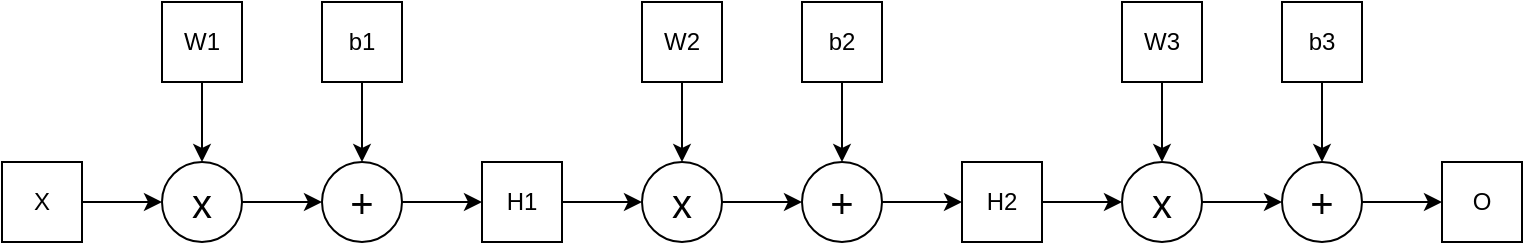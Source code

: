 <mxfile version="24.2.1" type="github">
  <diagram name="페이지-1" id="AXwUxG8W-QxNa709nkWl">
    <mxGraphModel dx="794" dy="1106" grid="1" gridSize="10" guides="1" tooltips="1" connect="1" arrows="1" fold="1" page="1" pageScale="1" pageWidth="827" pageHeight="1169" math="0" shadow="0">
      <root>
        <mxCell id="0" />
        <mxCell id="1" parent="0" />
        <mxCell id="A38lXhyi-89DG1_lJA2H-8" style="edgeStyle=orthogonalEdgeStyle;rounded=0;orthogonalLoop=1;jettySize=auto;html=1;" parent="1" source="A38lXhyi-89DG1_lJA2H-1" target="A38lXhyi-89DG1_lJA2H-4" edge="1">
          <mxGeometry relative="1" as="geometry" />
        </mxCell>
        <mxCell id="A38lXhyi-89DG1_lJA2H-1" value="X" style="whiteSpace=wrap;html=1;aspect=fixed;" parent="1" vertex="1">
          <mxGeometry y="300" width="40" height="40" as="geometry" />
        </mxCell>
        <mxCell id="A38lXhyi-89DG1_lJA2H-13" style="edgeStyle=orthogonalEdgeStyle;rounded=0;orthogonalLoop=1;jettySize=auto;html=1;entryX=0;entryY=0.5;entryDx=0;entryDy=0;" parent="1" source="A38lXhyi-89DG1_lJA2H-4" target="A38lXhyi-89DG1_lJA2H-12" edge="1">
          <mxGeometry relative="1" as="geometry" />
        </mxCell>
        <mxCell id="A38lXhyi-89DG1_lJA2H-4" value="x" style="ellipse;whiteSpace=wrap;html=1;aspect=fixed;fontSize=20;" parent="1" vertex="1">
          <mxGeometry x="80" y="300" width="40" height="40" as="geometry" />
        </mxCell>
        <mxCell id="A38lXhyi-89DG1_lJA2H-7" style="edgeStyle=orthogonalEdgeStyle;rounded=0;orthogonalLoop=1;jettySize=auto;html=1;" parent="1" source="A38lXhyi-89DG1_lJA2H-5" target="A38lXhyi-89DG1_lJA2H-4" edge="1">
          <mxGeometry relative="1" as="geometry" />
        </mxCell>
        <mxCell id="A38lXhyi-89DG1_lJA2H-5" value="W1" style="whiteSpace=wrap;html=1;aspect=fixed;" parent="1" vertex="1">
          <mxGeometry x="80" y="220" width="40" height="40" as="geometry" />
        </mxCell>
        <mxCell id="A38lXhyi-89DG1_lJA2H-14" style="edgeStyle=orthogonalEdgeStyle;rounded=0;orthogonalLoop=1;jettySize=auto;html=1;" parent="1" source="A38lXhyi-89DG1_lJA2H-10" target="A38lXhyi-89DG1_lJA2H-12" edge="1">
          <mxGeometry relative="1" as="geometry" />
        </mxCell>
        <mxCell id="A38lXhyi-89DG1_lJA2H-10" value="b1" style="whiteSpace=wrap;html=1;aspect=fixed;" parent="1" vertex="1">
          <mxGeometry x="160" y="220" width="40" height="40" as="geometry" />
        </mxCell>
        <mxCell id="A38lXhyi-89DG1_lJA2H-17" style="edgeStyle=orthogonalEdgeStyle;rounded=0;orthogonalLoop=1;jettySize=auto;html=1;" parent="1" source="A38lXhyi-89DG1_lJA2H-12" target="A38lXhyi-89DG1_lJA2H-15" edge="1">
          <mxGeometry relative="1" as="geometry" />
        </mxCell>
        <mxCell id="A38lXhyi-89DG1_lJA2H-12" value="+" style="ellipse;whiteSpace=wrap;html=1;aspect=fixed;fontSize=20;" parent="1" vertex="1">
          <mxGeometry x="160" y="300" width="40" height="40" as="geometry" />
        </mxCell>
        <mxCell id="A38lXhyi-89DG1_lJA2H-30" style="edgeStyle=orthogonalEdgeStyle;rounded=0;orthogonalLoop=1;jettySize=auto;html=1;entryX=0;entryY=0.5;entryDx=0;entryDy=0;" parent="1" source="A38lXhyi-89DG1_lJA2H-15" target="A38lXhyi-89DG1_lJA2H-19" edge="1">
          <mxGeometry relative="1" as="geometry" />
        </mxCell>
        <mxCell id="A38lXhyi-89DG1_lJA2H-15" value="H1" style="whiteSpace=wrap;html=1;aspect=fixed;" parent="1" vertex="1">
          <mxGeometry x="240" y="300" width="40" height="40" as="geometry" />
        </mxCell>
        <mxCell id="A38lXhyi-89DG1_lJA2H-18" style="edgeStyle=orthogonalEdgeStyle;rounded=0;orthogonalLoop=1;jettySize=auto;html=1;entryX=0;entryY=0.5;entryDx=0;entryDy=0;" parent="1" source="A38lXhyi-89DG1_lJA2H-19" target="A38lXhyi-89DG1_lJA2H-27" edge="1">
          <mxGeometry relative="1" as="geometry" />
        </mxCell>
        <mxCell id="A38lXhyi-89DG1_lJA2H-19" value="x" style="ellipse;whiteSpace=wrap;html=1;aspect=fixed;fontSize=20;" parent="1" vertex="1">
          <mxGeometry x="320" y="300" width="40" height="40" as="geometry" />
        </mxCell>
        <mxCell id="A38lXhyi-89DG1_lJA2H-20" style="edgeStyle=orthogonalEdgeStyle;rounded=0;orthogonalLoop=1;jettySize=auto;html=1;" parent="1" source="A38lXhyi-89DG1_lJA2H-21" target="A38lXhyi-89DG1_lJA2H-19" edge="1">
          <mxGeometry relative="1" as="geometry" />
        </mxCell>
        <mxCell id="A38lXhyi-89DG1_lJA2H-21" value="W2" style="whiteSpace=wrap;html=1;aspect=fixed;" parent="1" vertex="1">
          <mxGeometry x="320" y="220" width="40" height="40" as="geometry" />
        </mxCell>
        <mxCell id="A38lXhyi-89DG1_lJA2H-23" style="edgeStyle=orthogonalEdgeStyle;rounded=0;orthogonalLoop=1;jettySize=auto;html=1;" parent="1" source="A38lXhyi-89DG1_lJA2H-24" target="A38lXhyi-89DG1_lJA2H-27" edge="1">
          <mxGeometry relative="1" as="geometry" />
        </mxCell>
        <mxCell id="A38lXhyi-89DG1_lJA2H-24" value="b2" style="whiteSpace=wrap;html=1;aspect=fixed;" parent="1" vertex="1">
          <mxGeometry x="400" y="220" width="40" height="40" as="geometry" />
        </mxCell>
        <mxCell id="A38lXhyi-89DG1_lJA2H-26" style="edgeStyle=orthogonalEdgeStyle;rounded=0;orthogonalLoop=1;jettySize=auto;html=1;" parent="1" source="A38lXhyi-89DG1_lJA2H-27" target="A38lXhyi-89DG1_lJA2H-28" edge="1">
          <mxGeometry relative="1" as="geometry" />
        </mxCell>
        <mxCell id="A38lXhyi-89DG1_lJA2H-27" value="+" style="ellipse;whiteSpace=wrap;html=1;aspect=fixed;fontSize=20;" parent="1" vertex="1">
          <mxGeometry x="400" y="300" width="40" height="40" as="geometry" />
        </mxCell>
        <mxCell id="A38lXhyi-89DG1_lJA2H-45" style="edgeStyle=orthogonalEdgeStyle;rounded=0;orthogonalLoop=1;jettySize=auto;html=1;exitX=1;exitY=0.5;exitDx=0;exitDy=0;" parent="1" source="A38lXhyi-89DG1_lJA2H-28" target="A38lXhyi-89DG1_lJA2H-32" edge="1">
          <mxGeometry relative="1" as="geometry" />
        </mxCell>
        <mxCell id="A38lXhyi-89DG1_lJA2H-28" value="H2" style="whiteSpace=wrap;html=1;aspect=fixed;" parent="1" vertex="1">
          <mxGeometry x="480" y="300" width="40" height="40" as="geometry" />
        </mxCell>
        <mxCell id="A38lXhyi-89DG1_lJA2H-31" style="edgeStyle=orthogonalEdgeStyle;rounded=0;orthogonalLoop=1;jettySize=auto;html=1;entryX=0;entryY=0.5;entryDx=0;entryDy=0;" parent="1" source="A38lXhyi-89DG1_lJA2H-32" target="A38lXhyi-89DG1_lJA2H-40" edge="1">
          <mxGeometry relative="1" as="geometry" />
        </mxCell>
        <mxCell id="A38lXhyi-89DG1_lJA2H-32" value="x" style="ellipse;whiteSpace=wrap;html=1;aspect=fixed;fontSize=20;" parent="1" vertex="1">
          <mxGeometry x="560" y="300" width="40" height="40" as="geometry" />
        </mxCell>
        <mxCell id="A38lXhyi-89DG1_lJA2H-33" style="edgeStyle=orthogonalEdgeStyle;rounded=0;orthogonalLoop=1;jettySize=auto;html=1;" parent="1" source="A38lXhyi-89DG1_lJA2H-34" target="A38lXhyi-89DG1_lJA2H-32" edge="1">
          <mxGeometry relative="1" as="geometry" />
        </mxCell>
        <mxCell id="A38lXhyi-89DG1_lJA2H-34" value="W3" style="whiteSpace=wrap;html=1;aspect=fixed;" parent="1" vertex="1">
          <mxGeometry x="560" y="220" width="40" height="40" as="geometry" />
        </mxCell>
        <mxCell id="A38lXhyi-89DG1_lJA2H-36" style="edgeStyle=orthogonalEdgeStyle;rounded=0;orthogonalLoop=1;jettySize=auto;html=1;" parent="1" source="A38lXhyi-89DG1_lJA2H-37" target="A38lXhyi-89DG1_lJA2H-40" edge="1">
          <mxGeometry relative="1" as="geometry" />
        </mxCell>
        <mxCell id="A38lXhyi-89DG1_lJA2H-37" value="b3" style="whiteSpace=wrap;html=1;aspect=fixed;" parent="1" vertex="1">
          <mxGeometry x="640" y="220" width="40" height="40" as="geometry" />
        </mxCell>
        <mxCell id="A38lXhyi-89DG1_lJA2H-39" style="edgeStyle=orthogonalEdgeStyle;rounded=0;orthogonalLoop=1;jettySize=auto;html=1;" parent="1" source="A38lXhyi-89DG1_lJA2H-40" target="A38lXhyi-89DG1_lJA2H-41" edge="1">
          <mxGeometry relative="1" as="geometry" />
        </mxCell>
        <mxCell id="A38lXhyi-89DG1_lJA2H-40" value="+" style="ellipse;whiteSpace=wrap;html=1;aspect=fixed;fontSize=20;" parent="1" vertex="1">
          <mxGeometry x="640" y="300" width="40" height="40" as="geometry" />
        </mxCell>
        <mxCell id="A38lXhyi-89DG1_lJA2H-41" value="O" style="whiteSpace=wrap;html=1;aspect=fixed;" parent="1" vertex="1">
          <mxGeometry x="720" y="300" width="40" height="40" as="geometry" />
        </mxCell>
      </root>
    </mxGraphModel>
  </diagram>
</mxfile>
